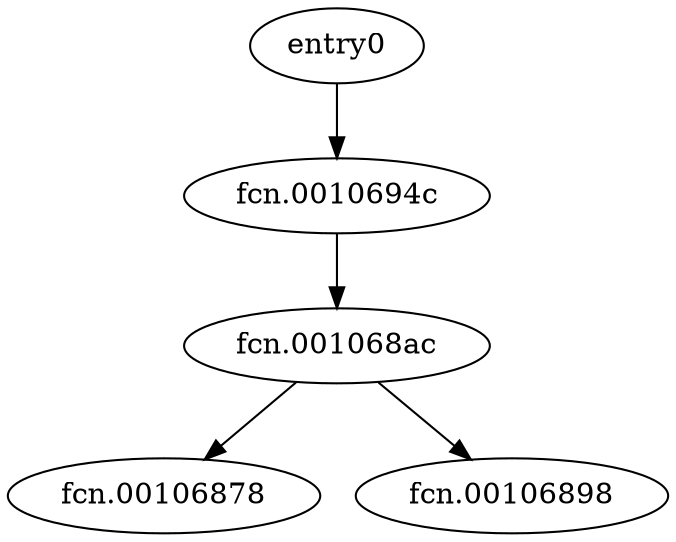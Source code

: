digraph code {
  "0x00105d40" [label="entry0"];
  "0x00105d40" -> "0x0010694c";
  "0x0010694c" [label="fcn.0010694c"];
  "0x0010694c" [label="fcn.0010694c"];
  "0x0010694c" -> "0x001068ac";
  "0x001068ac" [label="fcn.001068ac"];
  "0x001068ac" [label="fcn.001068ac"];
  "0x001068ac" -> "0x00106878";
  "0x00106878" [label="fcn.00106878"];
  "0x001068ac" -> "0x00106898";
  "0x00106898" [label="fcn.00106898"];
}